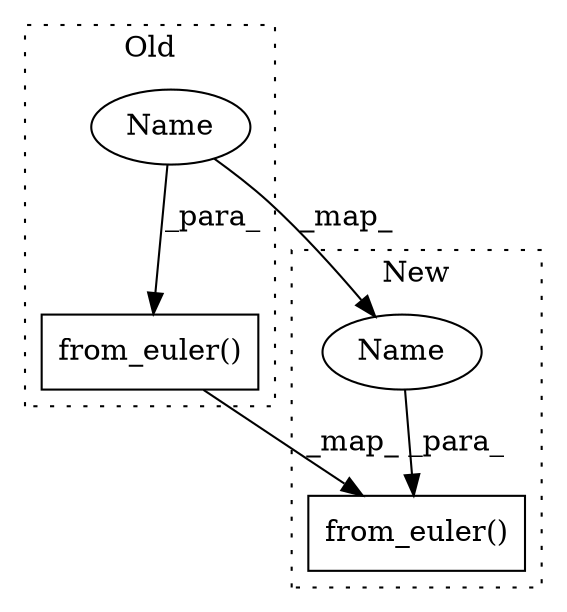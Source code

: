 digraph G {
subgraph cluster0 {
1 [label="from_euler()" a="75" s="16897,16928" l="20,1" shape="box"];
3 [label="Name" a="87" s="16922" l="6" shape="ellipse"];
label = "Old";
style="dotted";
}
subgraph cluster1 {
2 [label="from_euler()" a="75" s="17481,17512" l="20,1" shape="box"];
4 [label="Name" a="87" s="17506" l="6" shape="ellipse"];
label = "New";
style="dotted";
}
1 -> 2 [label="_map_"];
3 -> 1 [label="_para_"];
3 -> 4 [label="_map_"];
4 -> 2 [label="_para_"];
}